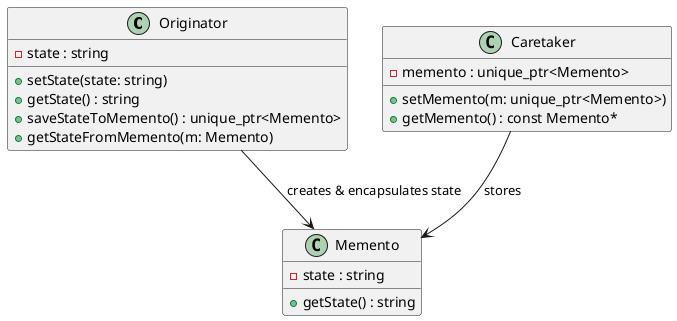 @startuml
' 发起人类
class Originator {
    - state : string
    + setState(state: string)
    + getState() : string
    + saveStateToMemento() : unique_ptr<Memento>
    + getStateFromMemento(m: Memento)
}

' 备忘录类
class Memento {
    - state : string
    + getState() : string
}

' 看护者类
class Caretaker {
    - memento : unique_ptr<Memento>
    + setMemento(m: unique_ptr<Memento>)
    + getMemento() : const Memento*
}

Originator --> Memento : creates & encapsulates state
Caretaker --> Memento : stores
@enduml

